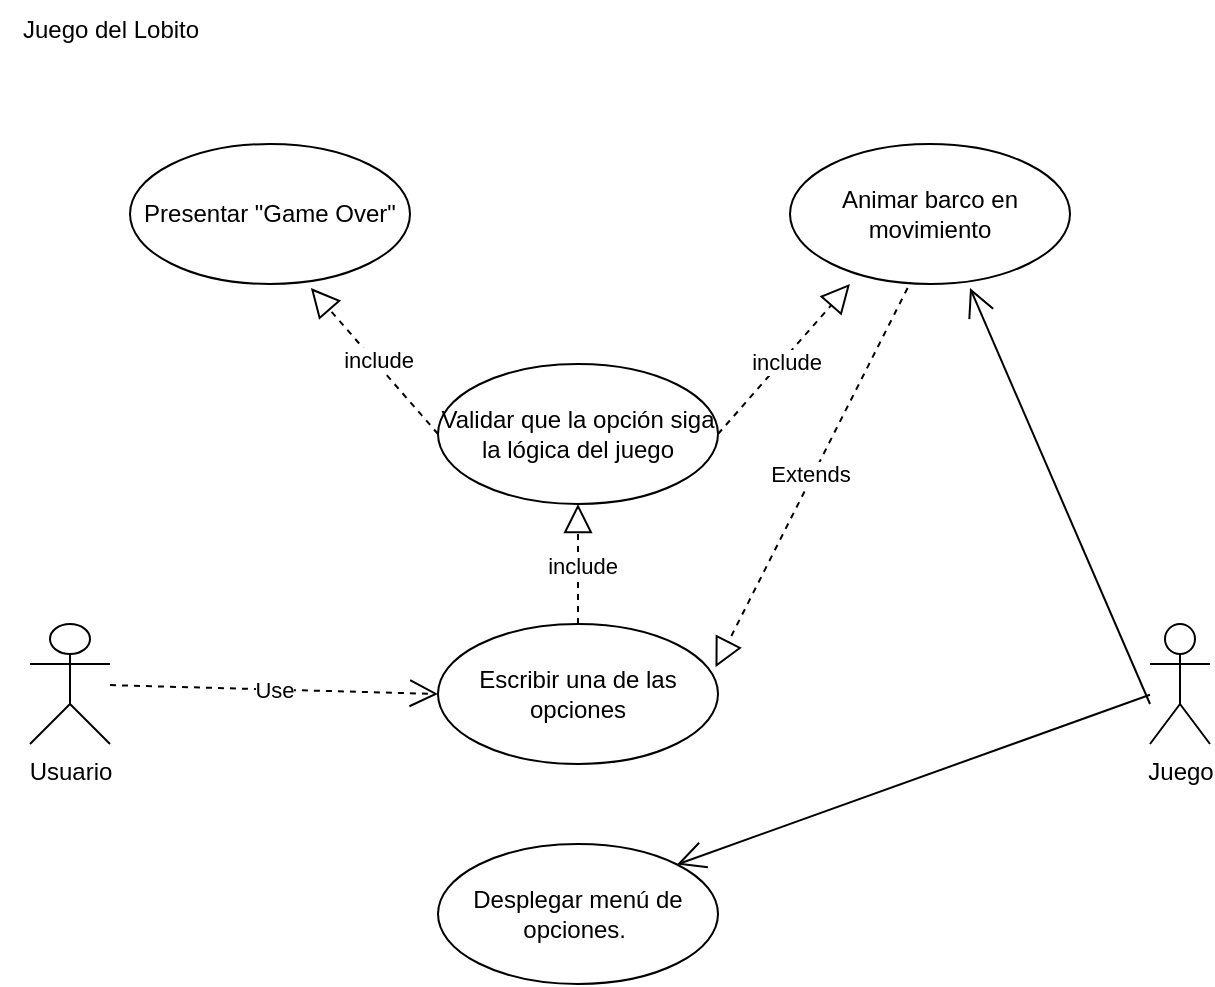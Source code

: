 <mxfile version="22.1.11" type="device">
  <diagram name="Página-1" id="dt2vCC-rgA96rPQrtqnV">
    <mxGraphModel dx="1009" dy="581" grid="1" gridSize="10" guides="1" tooltips="1" connect="1" arrows="1" fold="1" page="1" pageScale="1" pageWidth="827" pageHeight="1169" math="0" shadow="0">
      <root>
        <mxCell id="0" />
        <mxCell id="1" parent="0" />
        <mxCell id="Tpa7KFd-_vcKqINNOHfu-1" value="Usuario" style="shape=umlActor;verticalLabelPosition=bottom;verticalAlign=top;html=1;" parent="1" vertex="1">
          <mxGeometry x="140" y="390" width="40" height="60" as="geometry" />
        </mxCell>
        <mxCell id="Tpa7KFd-_vcKqINNOHfu-2" value="Juego" style="shape=umlActor;verticalLabelPosition=bottom;verticalAlign=top;html=1;" parent="1" vertex="1">
          <mxGeometry x="700" y="390" width="30" height="60" as="geometry" />
        </mxCell>
        <mxCell id="Tpa7KFd-_vcKqINNOHfu-6" value="Desplegar menú de opciones.&amp;nbsp;" style="ellipse;whiteSpace=wrap;html=1;" parent="1" vertex="1">
          <mxGeometry x="344" y="500" width="140" height="70" as="geometry" />
        </mxCell>
        <mxCell id="Tpa7KFd-_vcKqINNOHfu-7" value="Escribir una de las opciones" style="ellipse;whiteSpace=wrap;html=1;" parent="1" vertex="1">
          <mxGeometry x="344" y="390" width="140" height="70" as="geometry" />
        </mxCell>
        <mxCell id="Tpa7KFd-_vcKqINNOHfu-10" value="Use" style="endArrow=open;endSize=12;dashed=1;html=1;rounded=0;entryX=0;entryY=0.5;entryDx=0;entryDy=0;" parent="1" source="Tpa7KFd-_vcKqINNOHfu-1" target="Tpa7KFd-_vcKqINNOHfu-7" edge="1">
          <mxGeometry width="160" relative="1" as="geometry">
            <mxPoint x="670" y="290" as="sourcePoint" />
            <mxPoint x="340" y="320" as="targetPoint" />
          </mxGeometry>
        </mxCell>
        <mxCell id="Tpa7KFd-_vcKqINNOHfu-14" value="" style="endArrow=open;endFill=1;endSize=12;html=1;rounded=0;entryX=1;entryY=0;entryDx=0;entryDy=0;" parent="1" source="Tpa7KFd-_vcKqINNOHfu-2" target="Tpa7KFd-_vcKqINNOHfu-6" edge="1">
          <mxGeometry width="160" relative="1" as="geometry">
            <mxPoint x="690" y="430" as="sourcePoint" />
            <mxPoint x="490" y="330" as="targetPoint" />
          </mxGeometry>
        </mxCell>
        <mxCell id="Tpa7KFd-_vcKqINNOHfu-16" value="Validar que la opción siga la lógica del juego" style="ellipse;whiteSpace=wrap;html=1;" parent="1" vertex="1">
          <mxGeometry x="344" y="260" width="140" height="70" as="geometry" />
        </mxCell>
        <mxCell id="Tpa7KFd-_vcKqINNOHfu-17" value="" style="endArrow=block;dashed=1;endFill=0;endSize=12;html=1;rounded=0;exitX=0.5;exitY=0;exitDx=0;exitDy=0;entryX=0.5;entryY=1;entryDx=0;entryDy=0;" parent="1" source="Tpa7KFd-_vcKqINNOHfu-7" target="Tpa7KFd-_vcKqINNOHfu-16" edge="1">
          <mxGeometry width="160" relative="1" as="geometry">
            <mxPoint x="330" y="330" as="sourcePoint" />
            <mxPoint x="490" y="330" as="targetPoint" />
          </mxGeometry>
        </mxCell>
        <mxCell id="Tpa7KFd-_vcKqINNOHfu-18" value="include" style="edgeLabel;html=1;align=center;verticalAlign=middle;resizable=0;points=[];" parent="Tpa7KFd-_vcKqINNOHfu-17" vertex="1" connectable="0">
          <mxGeometry x="-0.013" y="-2" relative="1" as="geometry">
            <mxPoint as="offset" />
          </mxGeometry>
        </mxCell>
        <mxCell id="Tpa7KFd-_vcKqINNOHfu-19" value="Animar barco en movimiento" style="ellipse;whiteSpace=wrap;html=1;" parent="1" vertex="1">
          <mxGeometry x="520" y="150" width="140" height="70" as="geometry" />
        </mxCell>
        <mxCell id="Tpa7KFd-_vcKqINNOHfu-20" value="Presentar &quot;Game Over&quot;" style="ellipse;whiteSpace=wrap;html=1;" parent="1" vertex="1">
          <mxGeometry x="190" y="150" width="140" height="70" as="geometry" />
        </mxCell>
        <mxCell id="Tpa7KFd-_vcKqINNOHfu-21" value="" style="endArrow=block;dashed=1;endFill=0;endSize=12;html=1;rounded=0;exitX=1;exitY=0.5;exitDx=0;exitDy=0;entryX=0.214;entryY=1;entryDx=0;entryDy=0;entryPerimeter=0;" parent="1" source="Tpa7KFd-_vcKqINNOHfu-16" target="Tpa7KFd-_vcKqINNOHfu-19" edge="1">
          <mxGeometry width="160" relative="1" as="geometry">
            <mxPoint x="424" y="400" as="sourcePoint" />
            <mxPoint x="424" y="340" as="targetPoint" />
          </mxGeometry>
        </mxCell>
        <mxCell id="Tpa7KFd-_vcKqINNOHfu-22" value="include" style="edgeLabel;html=1;align=center;verticalAlign=middle;resizable=0;points=[];" parent="Tpa7KFd-_vcKqINNOHfu-21" vertex="1" connectable="0">
          <mxGeometry x="-0.013" y="-2" relative="1" as="geometry">
            <mxPoint as="offset" />
          </mxGeometry>
        </mxCell>
        <mxCell id="Tpa7KFd-_vcKqINNOHfu-23" value="" style="endArrow=open;endFill=1;endSize=12;html=1;rounded=0;entryX=0.643;entryY=1.029;entryDx=0;entryDy=0;entryPerimeter=0;" parent="1" target="Tpa7KFd-_vcKqINNOHfu-19" edge="1">
          <mxGeometry width="160" relative="1" as="geometry">
            <mxPoint x="700" y="430" as="sourcePoint" />
            <mxPoint x="473" y="520" as="targetPoint" />
          </mxGeometry>
        </mxCell>
        <mxCell id="Tpa7KFd-_vcKqINNOHfu-25" value="" style="endArrow=block;dashed=1;endFill=0;endSize=12;html=1;rounded=0;exitX=0;exitY=0.5;exitDx=0;exitDy=0;entryX=0.646;entryY=1.029;entryDx=0;entryDy=0;entryPerimeter=0;" parent="1" source="Tpa7KFd-_vcKqINNOHfu-16" target="Tpa7KFd-_vcKqINNOHfu-20" edge="1">
          <mxGeometry width="160" relative="1" as="geometry">
            <mxPoint x="494" y="305" as="sourcePoint" />
            <mxPoint x="560" y="230" as="targetPoint" />
          </mxGeometry>
        </mxCell>
        <mxCell id="Tpa7KFd-_vcKqINNOHfu-26" value="include" style="edgeLabel;html=1;align=center;verticalAlign=middle;resizable=0;points=[];" parent="Tpa7KFd-_vcKqINNOHfu-25" vertex="1" connectable="0">
          <mxGeometry x="-0.013" y="-2" relative="1" as="geometry">
            <mxPoint as="offset" />
          </mxGeometry>
        </mxCell>
        <mxCell id="Tpa7KFd-_vcKqINNOHfu-27" value="" style="endArrow=block;dashed=1;endFill=0;endSize=12;html=1;rounded=0;exitX=0.42;exitY=1.029;exitDx=0;exitDy=0;entryX=0.991;entryY=0.309;entryDx=0;entryDy=0;entryPerimeter=0;exitPerimeter=0;" parent="1" source="Tpa7KFd-_vcKqINNOHfu-19" target="Tpa7KFd-_vcKqINNOHfu-7" edge="1">
          <mxGeometry width="160" relative="1" as="geometry">
            <mxPoint x="494" y="305" as="sourcePoint" />
            <mxPoint x="560" y="230" as="targetPoint" />
          </mxGeometry>
        </mxCell>
        <mxCell id="Tpa7KFd-_vcKqINNOHfu-28" value="Extends" style="edgeLabel;html=1;align=center;verticalAlign=middle;resizable=0;points=[];" parent="Tpa7KFd-_vcKqINNOHfu-27" vertex="1" connectable="0">
          <mxGeometry x="-0.013" y="-2" relative="1" as="geometry">
            <mxPoint as="offset" />
          </mxGeometry>
        </mxCell>
        <mxCell id="Tpa7KFd-_vcKqINNOHfu-38" value="Juego del Lobito" style="text;html=1;align=center;verticalAlign=middle;resizable=0;points=[];autosize=1;strokeColor=none;fillColor=none;" parent="1" vertex="1">
          <mxGeometry x="125" y="78" width="110" height="30" as="geometry" />
        </mxCell>
      </root>
    </mxGraphModel>
  </diagram>
</mxfile>
